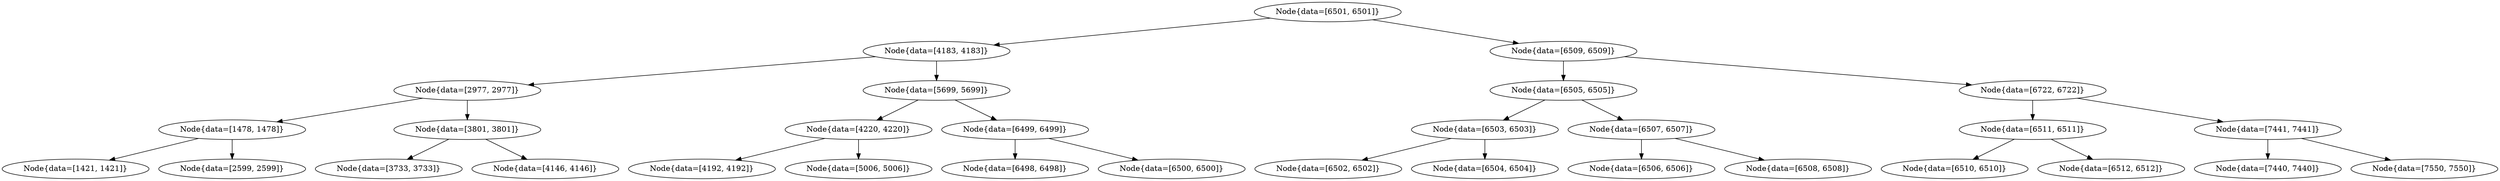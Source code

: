 digraph G{
2097325672 [label="Node{data=[6501, 6501]}"]
2097325672 -> 1382315194
1382315194 [label="Node{data=[4183, 4183]}"]
1382315194 -> 1414614025
1414614025 [label="Node{data=[2977, 2977]}"]
1414614025 -> 1862052159
1862052159 [label="Node{data=[1478, 1478]}"]
1862052159 -> 103117678
103117678 [label="Node{data=[1421, 1421]}"]
1862052159 -> 1997866676
1997866676 [label="Node{data=[2599, 2599]}"]
1414614025 -> 704265563
704265563 [label="Node{data=[3801, 3801]}"]
704265563 -> 583322634
583322634 [label="Node{data=[3733, 3733]}"]
704265563 -> 265778495
265778495 [label="Node{data=[4146, 4146]}"]
1382315194 -> 1344856791
1344856791 [label="Node{data=[5699, 5699]}"]
1344856791 -> 675290476
675290476 [label="Node{data=[4220, 4220]}"]
675290476 -> 752886002
752886002 [label="Node{data=[4192, 4192]}"]
675290476 -> 413849308
413849308 [label="Node{data=[5006, 5006]}"]
1344856791 -> 260288836
260288836 [label="Node{data=[6499, 6499]}"]
260288836 -> 654337701
654337701 [label="Node{data=[6498, 6498]}"]
260288836 -> 181024007
181024007 [label="Node{data=[6500, 6500]}"]
2097325672 -> 1150820020
1150820020 [label="Node{data=[6509, 6509]}"]
1150820020 -> 1451462386
1451462386 [label="Node{data=[6505, 6505]}"]
1451462386 -> 1922236361
1922236361 [label="Node{data=[6503, 6503]}"]
1922236361 -> 699113105
699113105 [label="Node{data=[6502, 6502]}"]
1922236361 -> 759318702
759318702 [label="Node{data=[6504, 6504]}"]
1451462386 -> 1744615402
1744615402 [label="Node{data=[6507, 6507]}"]
1744615402 -> 41250923
41250923 [label="Node{data=[6506, 6506]}"]
1744615402 -> 2002729378
2002729378 [label="Node{data=[6508, 6508]}"]
1150820020 -> 1223100639
1223100639 [label="Node{data=[6722, 6722]}"]
1223100639 -> 1252439502
1252439502 [label="Node{data=[6511, 6511]}"]
1252439502 -> 1677292249
1677292249 [label="Node{data=[6510, 6510]}"]
1252439502 -> 1843774765
1843774765 [label="Node{data=[6512, 6512]}"]
1223100639 -> 498371006
498371006 [label="Node{data=[7441, 7441]}"]
498371006 -> 1648576259
1648576259 [label="Node{data=[7440, 7440]}"]
498371006 -> 1250201128
1250201128 [label="Node{data=[7550, 7550]}"]
}